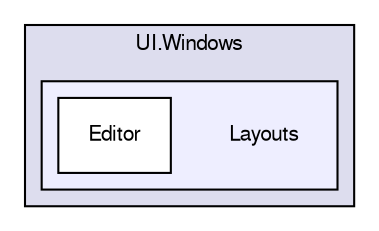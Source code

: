 digraph "Layouts" {
  compound=true
  node [ fontsize="10", fontname="FreeSans"];
  edge [ labelfontsize="10", labelfontname="FreeSans"];
  subgraph clusterdir_840d7d22eff27a012a388f4c953ffb27 {
    graph [ bgcolor="#ddddee", pencolor="black", label="UI.Windows" fontname="FreeSans", fontsize="10", URL="dir_840d7d22eff27a012a388f4c953ffb27.html"]
  subgraph clusterdir_360e8b977adf1ce153b078e1c63c4f40 {
    graph [ bgcolor="#eeeeff", pencolor="black", label="" URL="dir_360e8b977adf1ce153b078e1c63c4f40.html"];
    dir_360e8b977adf1ce153b078e1c63c4f40 [shape=plaintext label="Layouts"];
    dir_2b1e50286997d05f5d306fe5b6d085ae [shape=box label="Editor" color="black" fillcolor="white" style="filled" URL="dir_2b1e50286997d05f5d306fe5b6d085ae.html"];
  }
  }
}
